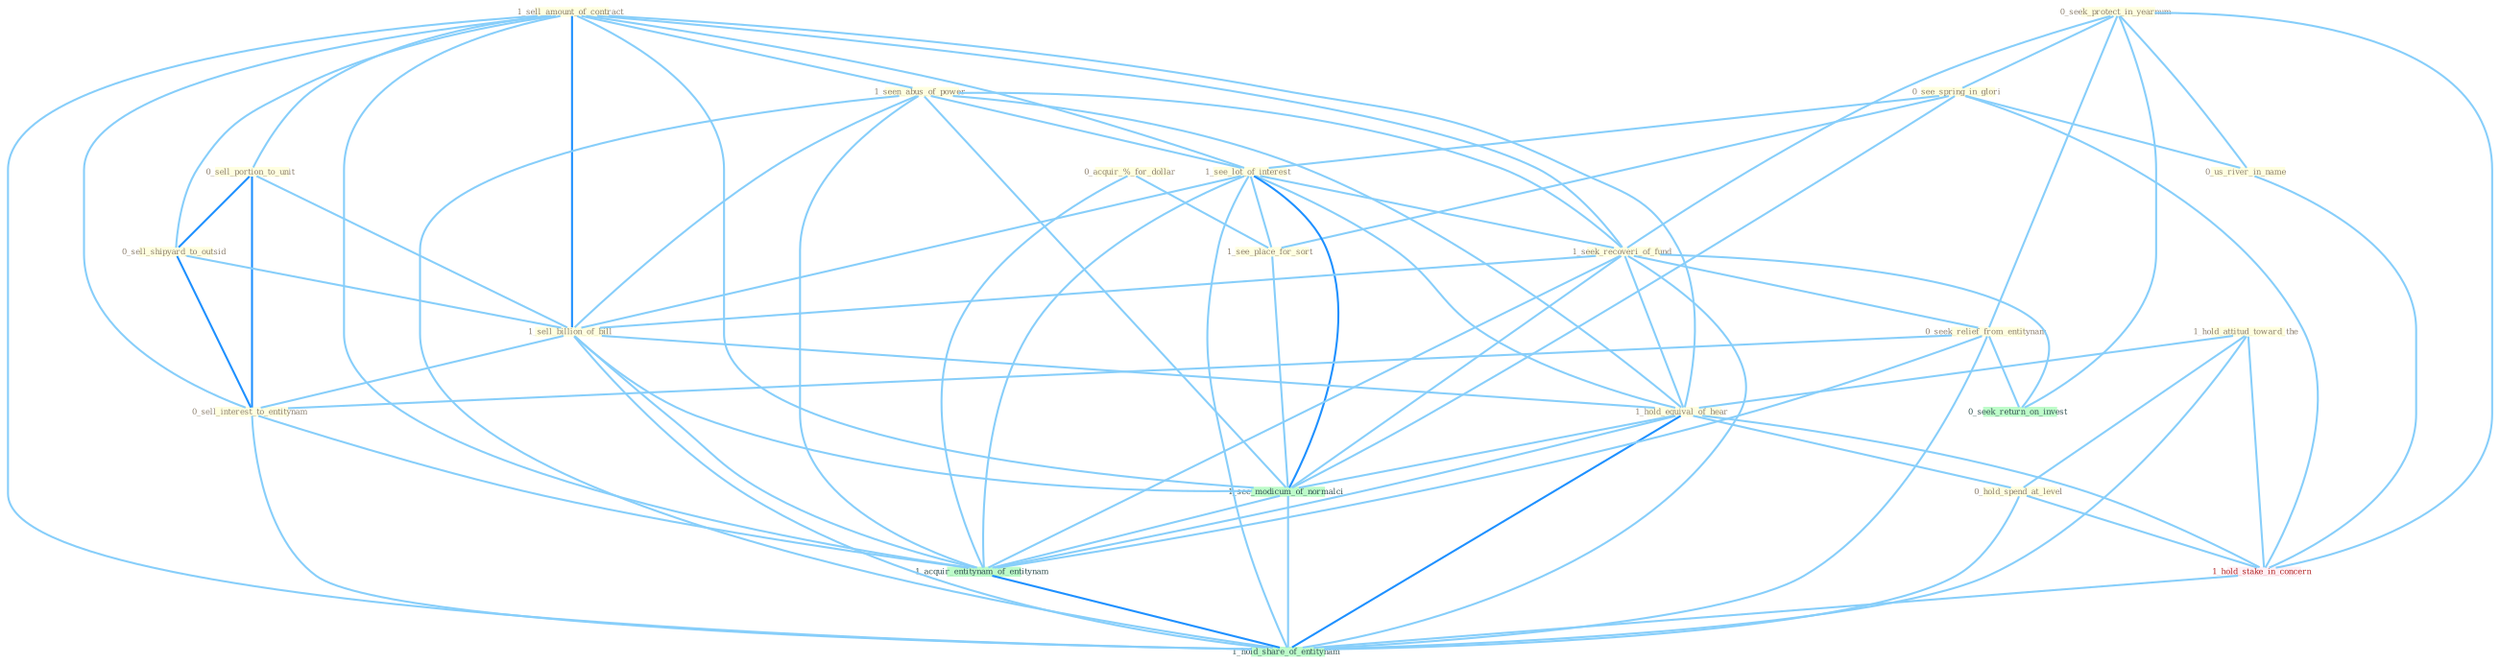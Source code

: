 Graph G{ 
    node
    [shape=polygon,style=filled,width=.5,height=.06,color="#BDFCC9",fixedsize=true,fontsize=4,
    fontcolor="#2f4f4f"];
    {node
    [color="#ffffe0", fontcolor="#8b7d6b"] "1_sell_amount_of_contract " "1_hold_attitud_toward_the " "0_sell_portion_to_unit " "0_sell_shipyard_to_outsid " "0_seek_protect_in_yearnum " "0_see_spring_in_glori " "1_seen_abus_of_power " "1_see_lot_of_interest " "1_seek_recoveri_of_fund " "0_acquir_%_for_dollar " "1_sell_billion_of_bill " "0_us_river_in_name " "1_see_place_for_sort " "1_hold_equival_of_hear " "0_seek_relief_from_entitynam " "0_hold_spend_at_level " "0_sell_interest_to_entitynam "}
{node [color="#fff0f5", fontcolor="#b22222"] "1_hold_stake_in_concern "}
edge [color="#B0E2FF"];

	"1_sell_amount_of_contract " -- "0_sell_portion_to_unit " [w="1", color="#87cefa" ];
	"1_sell_amount_of_contract " -- "0_sell_shipyard_to_outsid " [w="1", color="#87cefa" ];
	"1_sell_amount_of_contract " -- "1_seen_abus_of_power " [w="1", color="#87cefa" ];
	"1_sell_amount_of_contract " -- "1_see_lot_of_interest " [w="1", color="#87cefa" ];
	"1_sell_amount_of_contract " -- "1_seek_recoveri_of_fund " [w="1", color="#87cefa" ];
	"1_sell_amount_of_contract " -- "1_sell_billion_of_bill " [w="2", color="#1e90ff" , len=0.8];
	"1_sell_amount_of_contract " -- "1_hold_equival_of_hear " [w="1", color="#87cefa" ];
	"1_sell_amount_of_contract " -- "0_sell_interest_to_entitynam " [w="1", color="#87cefa" ];
	"1_sell_amount_of_contract " -- "1_see_modicum_of_normalci " [w="1", color="#87cefa" ];
	"1_sell_amount_of_contract " -- "1_acquir_entitynam_of_entitynam " [w="1", color="#87cefa" ];
	"1_sell_amount_of_contract " -- "1_hold_share_of_entitynam " [w="1", color="#87cefa" ];
	"1_hold_attitud_toward_the " -- "1_hold_equival_of_hear " [w="1", color="#87cefa" ];
	"1_hold_attitud_toward_the " -- "0_hold_spend_at_level " [w="1", color="#87cefa" ];
	"1_hold_attitud_toward_the " -- "1_hold_stake_in_concern " [w="1", color="#87cefa" ];
	"1_hold_attitud_toward_the " -- "1_hold_share_of_entitynam " [w="1", color="#87cefa" ];
	"0_sell_portion_to_unit " -- "0_sell_shipyard_to_outsid " [w="2", color="#1e90ff" , len=0.8];
	"0_sell_portion_to_unit " -- "1_sell_billion_of_bill " [w="1", color="#87cefa" ];
	"0_sell_portion_to_unit " -- "0_sell_interest_to_entitynam " [w="2", color="#1e90ff" , len=0.8];
	"0_sell_shipyard_to_outsid " -- "1_sell_billion_of_bill " [w="1", color="#87cefa" ];
	"0_sell_shipyard_to_outsid " -- "0_sell_interest_to_entitynam " [w="2", color="#1e90ff" , len=0.8];
	"0_seek_protect_in_yearnum " -- "0_see_spring_in_glori " [w="1", color="#87cefa" ];
	"0_seek_protect_in_yearnum " -- "1_seek_recoveri_of_fund " [w="1", color="#87cefa" ];
	"0_seek_protect_in_yearnum " -- "0_us_river_in_name " [w="1", color="#87cefa" ];
	"0_seek_protect_in_yearnum " -- "0_seek_relief_from_entitynam " [w="1", color="#87cefa" ];
	"0_seek_protect_in_yearnum " -- "1_hold_stake_in_concern " [w="1", color="#87cefa" ];
	"0_seek_protect_in_yearnum " -- "0_seek_return_on_invest " [w="1", color="#87cefa" ];
	"0_see_spring_in_glori " -- "1_see_lot_of_interest " [w="1", color="#87cefa" ];
	"0_see_spring_in_glori " -- "0_us_river_in_name " [w="1", color="#87cefa" ];
	"0_see_spring_in_glori " -- "1_see_place_for_sort " [w="1", color="#87cefa" ];
	"0_see_spring_in_glori " -- "1_hold_stake_in_concern " [w="1", color="#87cefa" ];
	"0_see_spring_in_glori " -- "1_see_modicum_of_normalci " [w="1", color="#87cefa" ];
	"1_seen_abus_of_power " -- "1_see_lot_of_interest " [w="1", color="#87cefa" ];
	"1_seen_abus_of_power " -- "1_seek_recoveri_of_fund " [w="1", color="#87cefa" ];
	"1_seen_abus_of_power " -- "1_sell_billion_of_bill " [w="1", color="#87cefa" ];
	"1_seen_abus_of_power " -- "1_hold_equival_of_hear " [w="1", color="#87cefa" ];
	"1_seen_abus_of_power " -- "1_see_modicum_of_normalci " [w="1", color="#87cefa" ];
	"1_seen_abus_of_power " -- "1_acquir_entitynam_of_entitynam " [w="1", color="#87cefa" ];
	"1_seen_abus_of_power " -- "1_hold_share_of_entitynam " [w="1", color="#87cefa" ];
	"1_see_lot_of_interest " -- "1_seek_recoveri_of_fund " [w="1", color="#87cefa" ];
	"1_see_lot_of_interest " -- "1_sell_billion_of_bill " [w="1", color="#87cefa" ];
	"1_see_lot_of_interest " -- "1_see_place_for_sort " [w="1", color="#87cefa" ];
	"1_see_lot_of_interest " -- "1_hold_equival_of_hear " [w="1", color="#87cefa" ];
	"1_see_lot_of_interest " -- "1_see_modicum_of_normalci " [w="2", color="#1e90ff" , len=0.8];
	"1_see_lot_of_interest " -- "1_acquir_entitynam_of_entitynam " [w="1", color="#87cefa" ];
	"1_see_lot_of_interest " -- "1_hold_share_of_entitynam " [w="1", color="#87cefa" ];
	"1_seek_recoveri_of_fund " -- "1_sell_billion_of_bill " [w="1", color="#87cefa" ];
	"1_seek_recoveri_of_fund " -- "1_hold_equival_of_hear " [w="1", color="#87cefa" ];
	"1_seek_recoveri_of_fund " -- "0_seek_relief_from_entitynam " [w="1", color="#87cefa" ];
	"1_seek_recoveri_of_fund " -- "0_seek_return_on_invest " [w="1", color="#87cefa" ];
	"1_seek_recoveri_of_fund " -- "1_see_modicum_of_normalci " [w="1", color="#87cefa" ];
	"1_seek_recoveri_of_fund " -- "1_acquir_entitynam_of_entitynam " [w="1", color="#87cefa" ];
	"1_seek_recoveri_of_fund " -- "1_hold_share_of_entitynam " [w="1", color="#87cefa" ];
	"0_acquir_%_for_dollar " -- "1_see_place_for_sort " [w="1", color="#87cefa" ];
	"0_acquir_%_for_dollar " -- "1_acquir_entitynam_of_entitynam " [w="1", color="#87cefa" ];
	"1_sell_billion_of_bill " -- "1_hold_equival_of_hear " [w="1", color="#87cefa" ];
	"1_sell_billion_of_bill " -- "0_sell_interest_to_entitynam " [w="1", color="#87cefa" ];
	"1_sell_billion_of_bill " -- "1_see_modicum_of_normalci " [w="1", color="#87cefa" ];
	"1_sell_billion_of_bill " -- "1_acquir_entitynam_of_entitynam " [w="1", color="#87cefa" ];
	"1_sell_billion_of_bill " -- "1_hold_share_of_entitynam " [w="1", color="#87cefa" ];
	"0_us_river_in_name " -- "1_hold_stake_in_concern " [w="1", color="#87cefa" ];
	"1_see_place_for_sort " -- "1_see_modicum_of_normalci " [w="1", color="#87cefa" ];
	"1_hold_equival_of_hear " -- "0_hold_spend_at_level " [w="1", color="#87cefa" ];
	"1_hold_equival_of_hear " -- "1_hold_stake_in_concern " [w="1", color="#87cefa" ];
	"1_hold_equival_of_hear " -- "1_see_modicum_of_normalci " [w="1", color="#87cefa" ];
	"1_hold_equival_of_hear " -- "1_acquir_entitynam_of_entitynam " [w="1", color="#87cefa" ];
	"1_hold_equival_of_hear " -- "1_hold_share_of_entitynam " [w="2", color="#1e90ff" , len=0.8];
	"0_seek_relief_from_entitynam " -- "0_sell_interest_to_entitynam " [w="1", color="#87cefa" ];
	"0_seek_relief_from_entitynam " -- "0_seek_return_on_invest " [w="1", color="#87cefa" ];
	"0_seek_relief_from_entitynam " -- "1_acquir_entitynam_of_entitynam " [w="1", color="#87cefa" ];
	"0_seek_relief_from_entitynam " -- "1_hold_share_of_entitynam " [w="1", color="#87cefa" ];
	"0_hold_spend_at_level " -- "1_hold_stake_in_concern " [w="1", color="#87cefa" ];
	"0_hold_spend_at_level " -- "1_hold_share_of_entitynam " [w="1", color="#87cefa" ];
	"0_sell_interest_to_entitynam " -- "1_acquir_entitynam_of_entitynam " [w="1", color="#87cefa" ];
	"0_sell_interest_to_entitynam " -- "1_hold_share_of_entitynam " [w="1", color="#87cefa" ];
	"1_hold_stake_in_concern " -- "1_hold_share_of_entitynam " [w="1", color="#87cefa" ];
	"1_see_modicum_of_normalci " -- "1_acquir_entitynam_of_entitynam " [w="1", color="#87cefa" ];
	"1_see_modicum_of_normalci " -- "1_hold_share_of_entitynam " [w="1", color="#87cefa" ];
	"1_acquir_entitynam_of_entitynam " -- "1_hold_share_of_entitynam " [w="2", color="#1e90ff" , len=0.8];
}